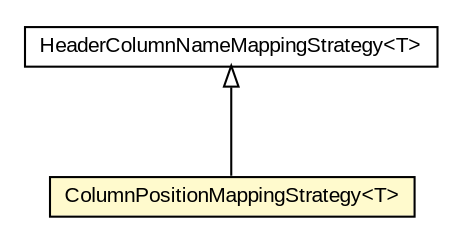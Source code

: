 #!/usr/local/bin/dot
#
# Class diagram 
# Generated by UMLGraph version 5.1 (http://www.umlgraph.org/)
#

digraph G {
	edge [fontname="arial",fontsize=10,labelfontname="arial",labelfontsize=10];
	node [fontname="arial",fontsize=10,shape=plaintext];
	nodesep=0.25;
	ranksep=0.5;
	// au.com.bytecode.opencsv.bean.HeaderColumnNameMappingStrategy<T>
	c637 [label=<<table title="au.com.bytecode.opencsv.bean.HeaderColumnNameMappingStrategy" border="0" cellborder="1" cellspacing="0" cellpadding="2" port="p" href="./HeaderColumnNameMappingStrategy.html">
		<tr><td><table border="0" cellspacing="0" cellpadding="1">
<tr><td align="center" balign="center"> HeaderColumnNameMappingStrategy&lt;T&gt; </td></tr>
		</table></td></tr>
		</table>>, fontname="arial", fontcolor="black", fontsize=10.0];
	// au.com.bytecode.opencsv.bean.ColumnPositionMappingStrategy<T>
	c639 [label=<<table title="au.com.bytecode.opencsv.bean.ColumnPositionMappingStrategy" border="0" cellborder="1" cellspacing="0" cellpadding="2" port="p" bgcolor="lemonChiffon" href="./ColumnPositionMappingStrategy.html">
		<tr><td><table border="0" cellspacing="0" cellpadding="1">
<tr><td align="center" balign="center"> ColumnPositionMappingStrategy&lt;T&gt; </td></tr>
		</table></td></tr>
		</table>>, fontname="arial", fontcolor="black", fontsize=10.0];
	//au.com.bytecode.opencsv.bean.ColumnPositionMappingStrategy<T> extends au.com.bytecode.opencsv.bean.HeaderColumnNameMappingStrategy<T>
	c637:p -> c639:p [dir=back,arrowtail=empty];
}

